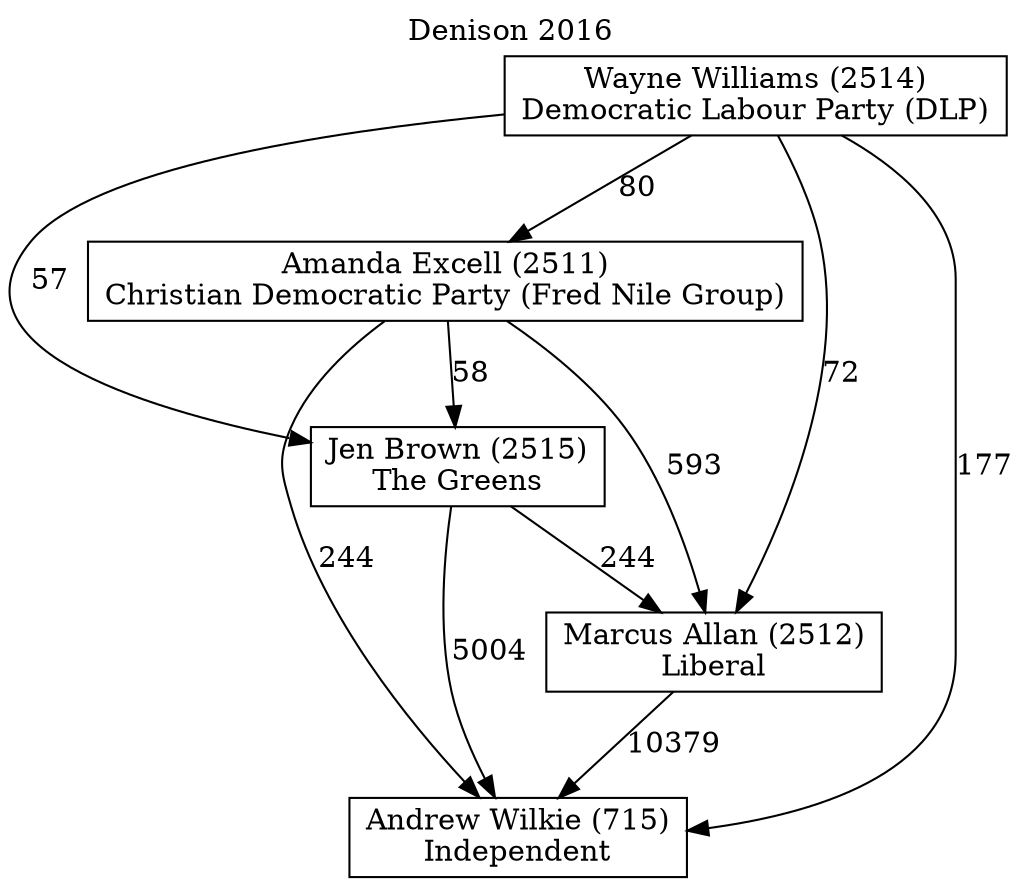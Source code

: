 // House preference flow
digraph "Andrew Wilkie (715)_Denison_2016" {
	graph [label="Denison 2016" labelloc=t mclimit=10]
	node [shape=box]
	"Amanda Excell (2511)" [label="Amanda Excell (2511)
Christian Democratic Party (Fred Nile Group)"]
	"Andrew Wilkie (715)" [label="Andrew Wilkie (715)
Independent"]
	"Jen Brown (2515)" [label="Jen Brown (2515)
The Greens"]
	"Marcus Allan (2512)" [label="Marcus Allan (2512)
Liberal"]
	"Wayne Williams (2514)" [label="Wayne Williams (2514)
Democratic Labour Party (DLP)"]
	"Amanda Excell (2511)" -> "Andrew Wilkie (715)" [label=244]
	"Amanda Excell (2511)" -> "Jen Brown (2515)" [label=58]
	"Amanda Excell (2511)" -> "Marcus Allan (2512)" [label=593]
	"Jen Brown (2515)" -> "Andrew Wilkie (715)" [label=5004]
	"Jen Brown (2515)" -> "Marcus Allan (2512)" [label=244]
	"Marcus Allan (2512)" -> "Andrew Wilkie (715)" [label=10379]
	"Wayne Williams (2514)" -> "Amanda Excell (2511)" [label=80]
	"Wayne Williams (2514)" -> "Andrew Wilkie (715)" [label=177]
	"Wayne Williams (2514)" -> "Jen Brown (2515)" [label=57]
	"Wayne Williams (2514)" -> "Marcus Allan (2512)" [label=72]
}
